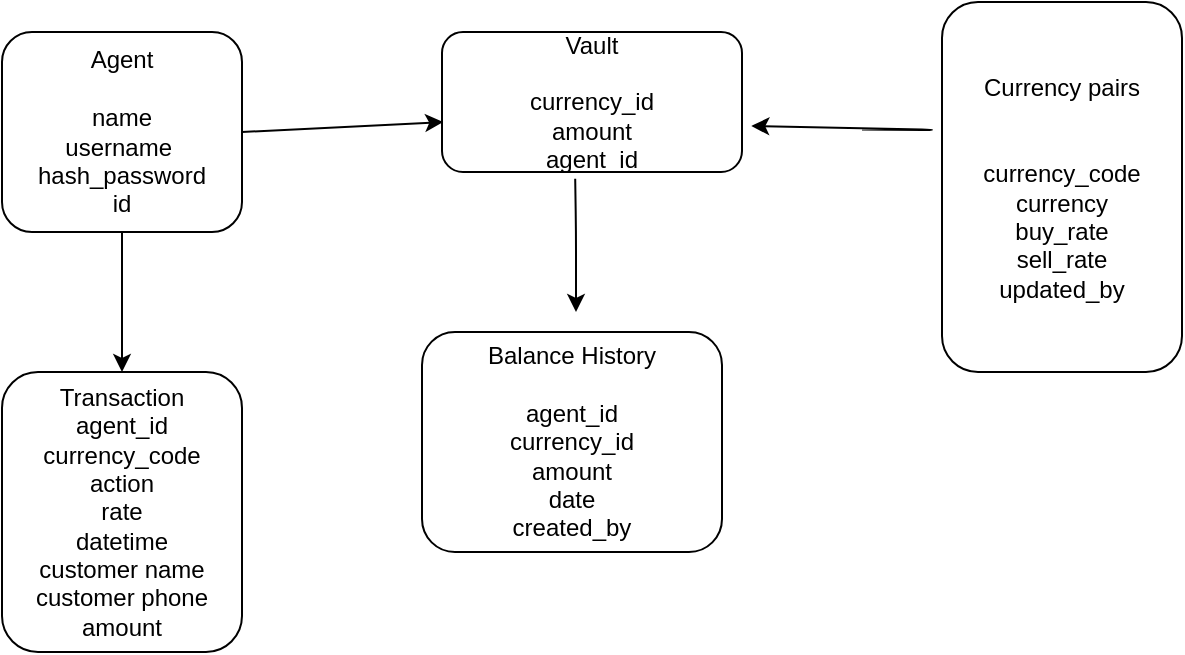 <mxfile>
    <diagram id="8X7keAAUkCYeNsxqTZ2R" name="Page-1">
        <mxGraphModel dx="753" dy="300" grid="1" gridSize="10" guides="1" tooltips="1" connect="1" arrows="1" fold="1" page="1" pageScale="1" pageWidth="850" pageHeight="1100" math="0" shadow="0">
            <root>
                <mxCell id="0"/>
                <mxCell id="1" parent="0"/>
                <mxCell id="2" value="Agent&lt;br&gt;&lt;br&gt;name&lt;br&gt;username&amp;nbsp;&lt;br&gt;hash_password&lt;br&gt;id" style="rounded=1;whiteSpace=wrap;html=1;" parent="1" vertex="1">
                    <mxGeometry x="80" y="90" width="120" height="100" as="geometry"/>
                </mxCell>
                <mxCell id="3" value="Currency pairs&lt;br&gt;&lt;br&gt;&lt;br&gt;currency_code&lt;br&gt;currency&lt;br&gt;buy_rate&lt;br&gt;sell_rate&lt;br&gt;updated_by" style="rounded=1;whiteSpace=wrap;html=1;" parent="1" vertex="1">
                    <mxGeometry x="550" y="75" width="120" height="185" as="geometry"/>
                </mxCell>
                <mxCell id="4" value="Transaction&lt;br&gt;agent_id&lt;br&gt;currency_code&lt;br&gt;action&lt;br&gt;rate&lt;br&gt;datetime&lt;br&gt;customer name&lt;br&gt;customer phone&lt;br&gt;amount" style="rounded=1;whiteSpace=wrap;html=1;" parent="1" vertex="1">
                    <mxGeometry x="80" y="260" width="120" height="140" as="geometry"/>
                </mxCell>
                <mxCell id="6" value="Vault&lt;br&gt;&lt;br&gt;currency_id&lt;br&gt;amount&lt;br&gt;agent_id" style="rounded=1;whiteSpace=wrap;html=1;" parent="1" vertex="1">
                    <mxGeometry x="300" y="90" width="150" height="70" as="geometry"/>
                </mxCell>
                <mxCell id="7" value="Balance History&lt;br&gt;&lt;br&gt;agent_id&lt;br&gt;currency_id&lt;br&gt;amount&lt;br&gt;date&lt;br&gt;created_by" style="rounded=1;whiteSpace=wrap;html=1;" parent="1" vertex="1">
                    <mxGeometry x="290" y="240" width="150" height="110" as="geometry"/>
                </mxCell>
                <mxCell id="8" value="" style="endArrow=classic;html=1;exitX=1;exitY=0.5;exitDx=0;exitDy=0;entryX=0.004;entryY=0.643;entryDx=0;entryDy=0;entryPerimeter=0;" parent="1" source="2" target="6" edge="1">
                    <mxGeometry width="50" height="50" relative="1" as="geometry">
                        <mxPoint x="360" y="240" as="sourcePoint"/>
                        <mxPoint x="410" y="190" as="targetPoint"/>
                    </mxGeometry>
                </mxCell>
                <mxCell id="9" value="" style="endArrow=classic;html=1;exitX=0.444;exitY=1.048;exitDx=0;exitDy=0;exitPerimeter=0;" parent="1" source="6" edge="1">
                    <mxGeometry width="50" height="50" relative="1" as="geometry">
                        <mxPoint x="360" y="240" as="sourcePoint"/>
                        <mxPoint x="367" y="230" as="targetPoint"/>
                        <Array as="points">
                            <mxPoint x="367" y="190"/>
                        </Array>
                    </mxGeometry>
                </mxCell>
                <mxCell id="11" value="" style="endArrow=classic;html=1;" parent="1" source="2" edge="1">
                    <mxGeometry width="50" height="50" relative="1" as="geometry">
                        <mxPoint x="150" y="400" as="sourcePoint"/>
                        <mxPoint x="140" y="260" as="targetPoint"/>
                    </mxGeometry>
                </mxCell>
                <mxCell id="12" value="" style="endArrow=classic;html=1;exitX=1;exitY=0.5;exitDx=0;exitDy=0;entryX=1.031;entryY=0.671;entryDx=0;entryDy=0;entryPerimeter=0;" parent="1" target="6" edge="1">
                    <mxGeometry width="50" height="50" relative="1" as="geometry">
                        <mxPoint x="510" y="138.75" as="sourcePoint"/>
                        <mxPoint x="610" y="141.25" as="targetPoint"/>
                        <Array as="points">
                            <mxPoint x="550" y="139"/>
                        </Array>
                    </mxGeometry>
                </mxCell>
            </root>
        </mxGraphModel>
    </diagram>
</mxfile>